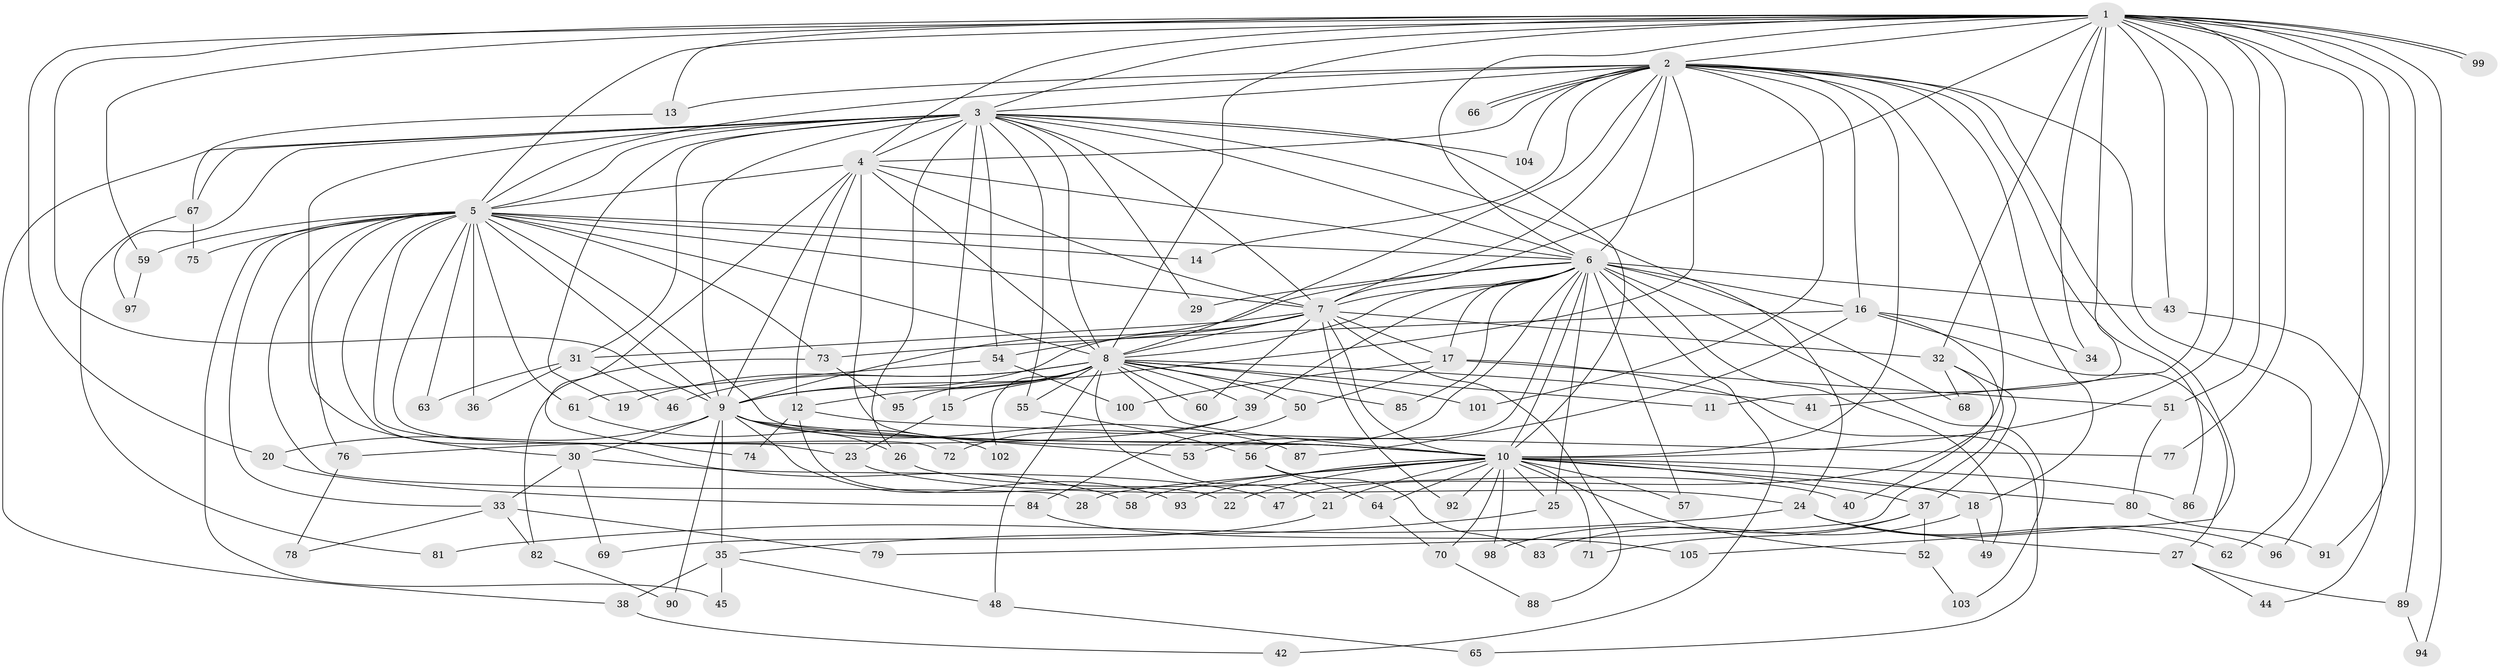 // coarse degree distribution, {3: 0.19047619047619047, 17: 0.09523809523809523, 6: 0.14285714285714285, 4: 0.23809523809523808, 2: 0.14285714285714285, 19: 0.023809523809523808, 7: 0.023809523809523808, 5: 0.023809523809523808, 14: 0.023809523809523808, 16: 0.023809523809523808, 1: 0.047619047619047616, 15: 0.023809523809523808}
// Generated by graph-tools (version 1.1) at 2025/36/03/04/25 23:36:38]
// undirected, 105 vertices, 235 edges
graph export_dot {
  node [color=gray90,style=filled];
  1;
  2;
  3;
  4;
  5;
  6;
  7;
  8;
  9;
  10;
  11;
  12;
  13;
  14;
  15;
  16;
  17;
  18;
  19;
  20;
  21;
  22;
  23;
  24;
  25;
  26;
  27;
  28;
  29;
  30;
  31;
  32;
  33;
  34;
  35;
  36;
  37;
  38;
  39;
  40;
  41;
  42;
  43;
  44;
  45;
  46;
  47;
  48;
  49;
  50;
  51;
  52;
  53;
  54;
  55;
  56;
  57;
  58;
  59;
  60;
  61;
  62;
  63;
  64;
  65;
  66;
  67;
  68;
  69;
  70;
  71;
  72;
  73;
  74;
  75;
  76;
  77;
  78;
  79;
  80;
  81;
  82;
  83;
  84;
  85;
  86;
  87;
  88;
  89;
  90;
  91;
  92;
  93;
  94;
  95;
  96;
  97;
  98;
  99;
  100;
  101;
  102;
  103;
  104;
  105;
  1 -- 2;
  1 -- 3;
  1 -- 4;
  1 -- 5;
  1 -- 6;
  1 -- 7;
  1 -- 8;
  1 -- 9;
  1 -- 10;
  1 -- 11;
  1 -- 13;
  1 -- 20;
  1 -- 32;
  1 -- 34;
  1 -- 41;
  1 -- 43;
  1 -- 51;
  1 -- 59;
  1 -- 77;
  1 -- 89;
  1 -- 91;
  1 -- 94;
  1 -- 96;
  1 -- 99;
  1 -- 99;
  2 -- 3;
  2 -- 4;
  2 -- 5;
  2 -- 6;
  2 -- 7;
  2 -- 8;
  2 -- 9;
  2 -- 10;
  2 -- 13;
  2 -- 14;
  2 -- 16;
  2 -- 18;
  2 -- 47;
  2 -- 62;
  2 -- 66;
  2 -- 66;
  2 -- 86;
  2 -- 101;
  2 -- 104;
  2 -- 105;
  3 -- 4;
  3 -- 5;
  3 -- 6;
  3 -- 7;
  3 -- 8;
  3 -- 9;
  3 -- 10;
  3 -- 15;
  3 -- 19;
  3 -- 24;
  3 -- 26;
  3 -- 29;
  3 -- 30;
  3 -- 31;
  3 -- 38;
  3 -- 54;
  3 -- 55;
  3 -- 67;
  3 -- 97;
  3 -- 104;
  4 -- 5;
  4 -- 6;
  4 -- 7;
  4 -- 8;
  4 -- 9;
  4 -- 10;
  4 -- 12;
  4 -- 74;
  5 -- 6;
  5 -- 7;
  5 -- 8;
  5 -- 9;
  5 -- 10;
  5 -- 14;
  5 -- 23;
  5 -- 28;
  5 -- 33;
  5 -- 36;
  5 -- 45;
  5 -- 58;
  5 -- 59;
  5 -- 61;
  5 -- 63;
  5 -- 72;
  5 -- 73;
  5 -- 75;
  5 -- 76;
  6 -- 7;
  6 -- 8;
  6 -- 9;
  6 -- 10;
  6 -- 16;
  6 -- 17;
  6 -- 25;
  6 -- 29;
  6 -- 39;
  6 -- 42;
  6 -- 43;
  6 -- 49;
  6 -- 53;
  6 -- 56;
  6 -- 57;
  6 -- 68;
  6 -- 85;
  6 -- 103;
  7 -- 8;
  7 -- 9;
  7 -- 10;
  7 -- 17;
  7 -- 31;
  7 -- 32;
  7 -- 54;
  7 -- 60;
  7 -- 88;
  7 -- 92;
  8 -- 9;
  8 -- 10;
  8 -- 11;
  8 -- 12;
  8 -- 15;
  8 -- 19;
  8 -- 21;
  8 -- 39;
  8 -- 41;
  8 -- 46;
  8 -- 48;
  8 -- 50;
  8 -- 55;
  8 -- 60;
  8 -- 85;
  8 -- 95;
  8 -- 101;
  8 -- 102;
  9 -- 10;
  9 -- 20;
  9 -- 26;
  9 -- 30;
  9 -- 35;
  9 -- 53;
  9 -- 87;
  9 -- 90;
  9 -- 93;
  10 -- 18;
  10 -- 21;
  10 -- 22;
  10 -- 25;
  10 -- 28;
  10 -- 37;
  10 -- 52;
  10 -- 57;
  10 -- 58;
  10 -- 64;
  10 -- 70;
  10 -- 71;
  10 -- 80;
  10 -- 86;
  10 -- 92;
  10 -- 93;
  10 -- 98;
  12 -- 22;
  12 -- 74;
  12 -- 77;
  13 -- 67;
  15 -- 23;
  16 -- 27;
  16 -- 34;
  16 -- 73;
  16 -- 79;
  16 -- 87;
  17 -- 50;
  17 -- 51;
  17 -- 65;
  17 -- 100;
  18 -- 49;
  18 -- 83;
  20 -- 84;
  21 -- 69;
  23 -- 24;
  24 -- 27;
  24 -- 62;
  24 -- 81;
  24 -- 96;
  25 -- 35;
  26 -- 40;
  27 -- 44;
  27 -- 89;
  30 -- 33;
  30 -- 47;
  30 -- 69;
  31 -- 36;
  31 -- 46;
  31 -- 63;
  32 -- 37;
  32 -- 40;
  32 -- 68;
  33 -- 78;
  33 -- 79;
  33 -- 82;
  35 -- 38;
  35 -- 45;
  35 -- 48;
  37 -- 52;
  37 -- 71;
  37 -- 98;
  38 -- 42;
  39 -- 72;
  39 -- 76;
  43 -- 44;
  48 -- 65;
  50 -- 84;
  51 -- 80;
  52 -- 103;
  54 -- 61;
  54 -- 100;
  55 -- 56;
  56 -- 64;
  56 -- 83;
  59 -- 97;
  61 -- 102;
  64 -- 70;
  67 -- 75;
  67 -- 81;
  70 -- 88;
  73 -- 82;
  73 -- 95;
  76 -- 78;
  80 -- 91;
  82 -- 90;
  84 -- 105;
  89 -- 94;
}
